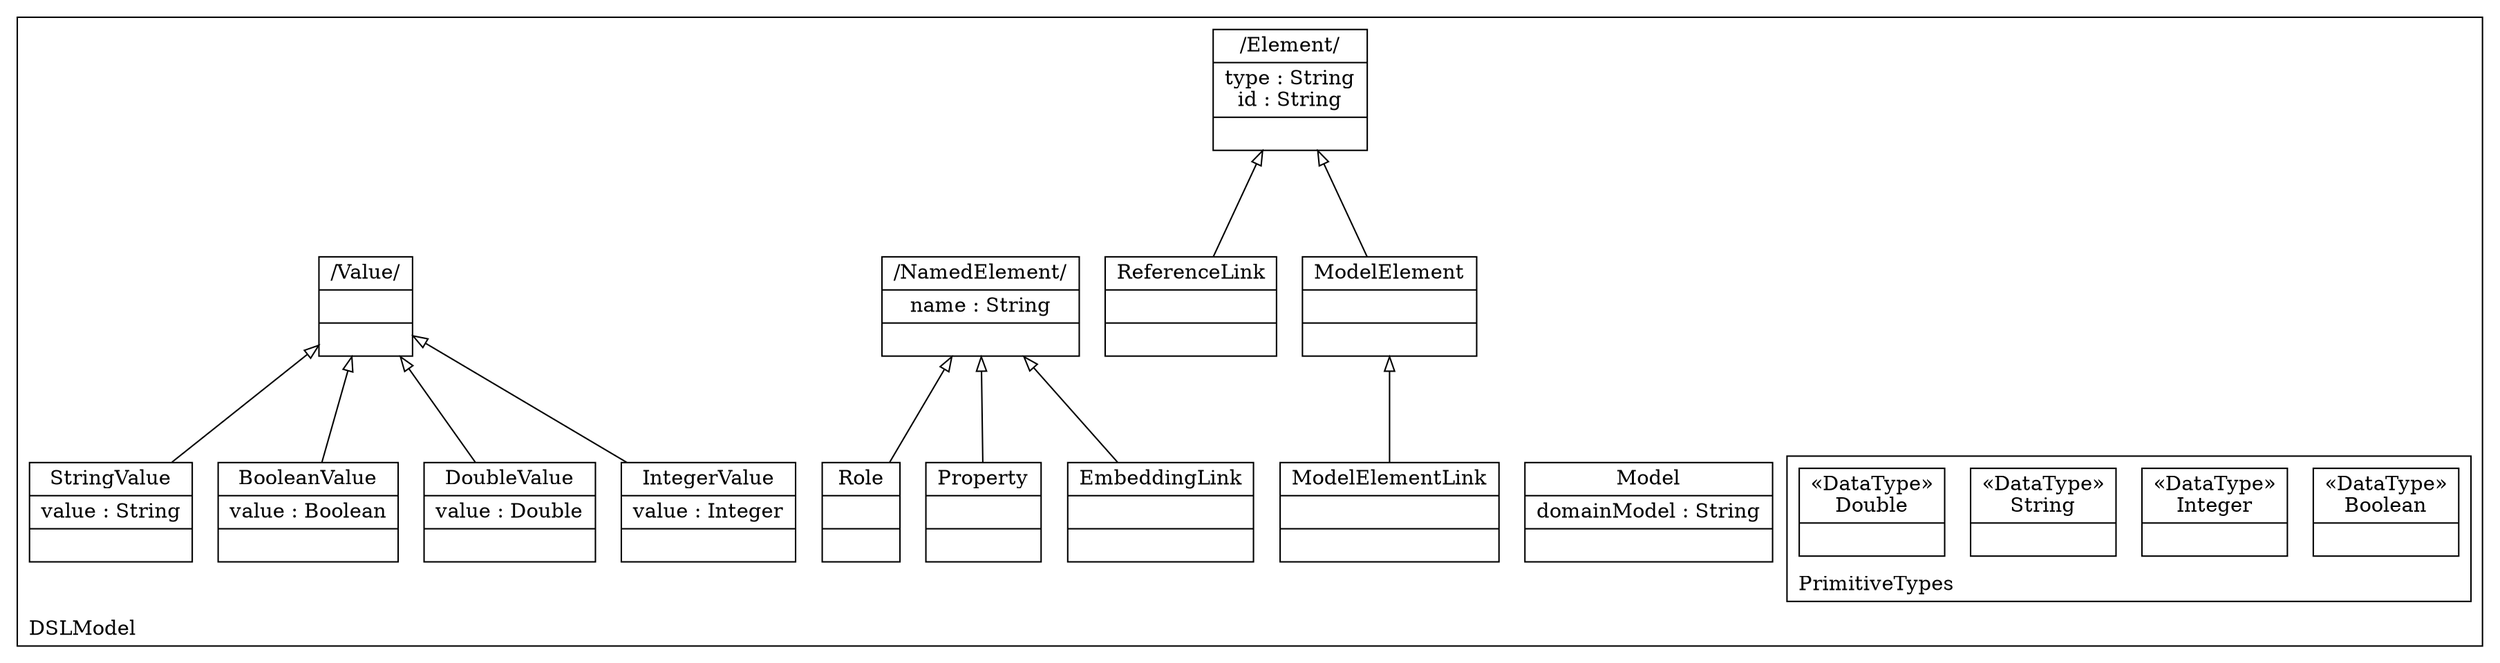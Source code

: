 digraph "KM3 Model in DOT" {
graph[rankdir=BT,labeljust=l,labelloc=t,nodeSep=0.75,compound=true];
 subgraph "cluster_DSLModel"{
labelloc=t
color=black
label=DSLModel
 node[shape=record];
Model[label="{Model|domainModel : String| }"]
;
 node[shape=record];
Element[label="{/Element/|type : String\nid : String| }"]
;
 node[shape=record];
ModelElement[label="{ModelElement| | }"]
 ModelElement->Element[arrowhead=onormal,group=Element,minlen=2,constraint=true,]
;
 node[shape=record];
ModelElementLink[label="{ModelElementLink| | }"]
 ModelElementLink->ModelElement[arrowhead=onormal,group=ModelElement,minlen=2,constraint=true,]
;
 node[shape=record];
EmbeddingLink[label="{EmbeddingLink| | }"]
 EmbeddingLink->NamedElement[arrowhead=onormal,group=NamedElement,minlen=2,constraint=true,]
;
 node[shape=record];
ReferenceLink[label="{ReferenceLink| | }"]
 ReferenceLink->Element[arrowhead=onormal,group=Element,minlen=2,constraint=true,]
;
 node[shape=record];
NamedElement[label="{/NamedElement/|name : String| }"]
;
 node[shape=record];
Property[label="{Property| | }"]
 Property->NamedElement[arrowhead=onormal,group=NamedElement,minlen=2,constraint=true,]
;
 node[shape=record];
Role[label="{Role| | }"]
 Role->NamedElement[arrowhead=onormal,group=NamedElement,minlen=2,constraint=true,]
;
 node[shape=record];
Value[label="{/Value/| | }"]
;
 node[shape=record];
IntegerValue[label="{IntegerValue|value : Integer| }"]
 IntegerValue->Value[arrowhead=onormal,group=Value,minlen=2,constraint=true,]
;
 node[shape=record];
DoubleValue[label="{DoubleValue|value : Double| }"]
 DoubleValue->Value[arrowhead=onormal,group=Value,minlen=2,constraint=true,]
;
 node[shape=record];
BooleanValue[label="{BooleanValue|value : Boolean| }"]
 BooleanValue->Value[arrowhead=onormal,group=Value,minlen=2,constraint=true,]
;
 node[shape=record];
StringValue[label="{StringValue|value : String| }"]
 StringValue->Value[arrowhead=onormal,group=Value,minlen=2,constraint=true,]
;
 subgraph "cluster_PrimitiveTypes"{
labelloc=t
color=black
label=PrimitiveTypes
 node[shape=record];
Boolean[label="{&#171;DataType&#187;\nBoolean|}"]
;
 node[shape=record];
Integer[label="{&#171;DataType&#187;\nInteger|}"]
;
 node[shape=record];
String[label="{&#171;DataType&#187;\nString|}"]
;
 node[shape=record];
Double[label="{&#171;DataType&#187;\nDouble|}"]
;

}
}
}